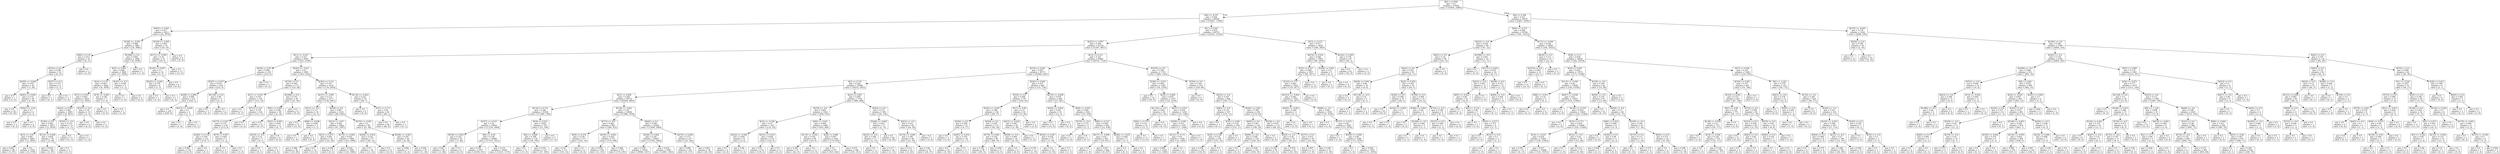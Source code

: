 digraph Tree {
node [shape=box] ;
0 [label="X[6] <= 0.098\ngini = 0.5\nsamples = 67836\nvalue = [33954, 33882]"] ;
1 [label="X[4] <= -0.197\ngini = 0.458\nsamples = 48766\nvalue = [31467, 17299]"] ;
0 -> 1 [labeldistance=2.5, labelangle=45, headlabel="True"] ;
2 [label="X[403] <= 0.001\ngini = 0.017\nsamples = 4013\nvalue = [34, 3979]"] ;
1 -> 2 ;
3 [label="X[348] <= -0.001\ngini = 0.008\nsamples = 3981\nvalue = [16, 3965]"] ;
2 -> 3 ;
4 [label="X[601] <= 0.0\ngini = 0.353\nsamples = 35\nvalue = [8, 27]"] ;
3 -> 4 ;
5 [label="X[743] <= 0.0\ngini = 0.298\nsamples = 33\nvalue = [6, 27]"] ;
4 -> 5 ;
6 [label="X[209] <= -0.048\ngini = 0.185\nsamples = 29\nvalue = [3, 26]"] ;
5 -> 6 ;
7 [label="gini = 0.0\nsamples = 1\nvalue = [1, 0]"] ;
6 -> 7 ;
8 [label="X[443] <= 0.005\ngini = 0.133\nsamples = 28\nvalue = [2, 26]"] ;
6 -> 8 ;
9 [label="gini = 0.0\nsamples = 24\nvalue = [0, 24]"] ;
8 -> 9 ;
10 [label="X[262] <= -0.02\ngini = 0.5\nsamples = 4\nvalue = [2, 2]"] ;
8 -> 10 ;
11 [label="gini = 0.0\nsamples = 2\nvalue = [0, 2]"] ;
10 -> 11 ;
12 [label="gini = 0.0\nsamples = 2\nvalue = [2, 0]"] ;
10 -> 12 ;
13 [label="X[557] <= 0.0\ngini = 0.375\nsamples = 4\nvalue = [3, 1]"] ;
5 -> 13 ;
14 [label="gini = 0.0\nsamples = 1\nvalue = [0, 1]"] ;
13 -> 14 ;
15 [label="gini = 0.0\nsamples = 3\nvalue = [3, 0]"] ;
13 -> 15 ;
16 [label="gini = 0.0\nsamples = 2\nvalue = [2, 0]"] ;
4 -> 16 ;
17 [label="X[1068] <= 0.0\ngini = 0.004\nsamples = 3946\nvalue = [8, 3938]"] ;
3 -> 17 ;
18 [label="X[52] <= 0.693\ngini = 0.004\nsamples = 3945\nvalue = [7, 3938]"] ;
17 -> 18 ;
19 [label="X[14] <= 0.14\ngini = 0.003\nsamples = 3942\nvalue = [6, 3936]"] ;
18 -> 19 ;
20 [label="X[73] <= 0.031\ngini = 0.003\nsamples = 3935\nvalue = [5, 3930]"] ;
19 -> 20 ;
21 [label="X[423] <= 0.001\ngini = 0.002\nsamples = 3925\nvalue = [4, 3921]"] ;
20 -> 21 ;
22 [label="X[190] <= 0.0\ngini = 0.002\nsamples = 3913\nvalue = [3, 3910]"] ;
21 -> 22 ;
23 [label="X[15] <= -0.47\ngini = 0.001\nsamples = 3843\nvalue = [1, 3842]"] ;
22 -> 23 ;
24 [label="gini = 0.041\nsamples = 48\nvalue = [1, 47]"] ;
23 -> 24 ;
25 [label="gini = 0.0\nsamples = 3795\nvalue = [0, 3795]"] ;
23 -> 25 ;
26 [label="X[132] <= 0.008\ngini = 0.056\nsamples = 70\nvalue = [2, 68]"] ;
22 -> 26 ;
27 [label="gini = 0.029\nsamples = 68\nvalue = [1, 67]"] ;
26 -> 27 ;
28 [label="gini = 0.5\nsamples = 2\nvalue = [1, 1]"] ;
26 -> 28 ;
29 [label="X[763] <= -0.0\ngini = 0.153\nsamples = 12\nvalue = [1, 11]"] ;
21 -> 29 ;
30 [label="gini = 0.0\nsamples = 11\nvalue = [0, 11]"] ;
29 -> 30 ;
31 [label="gini = 0.0\nsamples = 1\nvalue = [1, 0]"] ;
29 -> 31 ;
32 [label="X[187] <= 0.0\ngini = 0.18\nsamples = 10\nvalue = [1, 9]"] ;
20 -> 32 ;
33 [label="gini = 0.0\nsamples = 9\nvalue = [0, 9]"] ;
32 -> 33 ;
34 [label="gini = 0.0\nsamples = 1\nvalue = [1, 0]"] ;
32 -> 34 ;
35 [label="X[74] <= -0.005\ngini = 0.245\nsamples = 7\nvalue = [1, 6]"] ;
19 -> 35 ;
36 [label="gini = 0.0\nsamples = 6\nvalue = [0, 6]"] ;
35 -> 36 ;
37 [label="gini = 0.0\nsamples = 1\nvalue = [1, 0]"] ;
35 -> 37 ;
38 [label="X[347] <= -0.0\ngini = 0.444\nsamples = 3\nvalue = [1, 2]"] ;
18 -> 38 ;
39 [label="gini = 0.0\nsamples = 1\nvalue = [1, 0]"] ;
38 -> 39 ;
40 [label="gini = 0.0\nsamples = 2\nvalue = [0, 2]"] ;
38 -> 40 ;
41 [label="gini = 0.0\nsamples = 1\nvalue = [1, 0]"] ;
17 -> 41 ;
42 [label="X[199] <= -0.005\ngini = 0.492\nsamples = 32\nvalue = [18, 14]"] ;
2 -> 42 ;
43 [label="X[273] <= -0.005\ngini = 0.34\nsamples = 23\nvalue = [18, 5]"] ;
42 -> 43 ;
44 [label="X[145] <= 0.001\ngini = 0.5\nsamples = 10\nvalue = [5, 5]"] ;
43 -> 44 ;
45 [label="X[283] <= -0.003\ngini = 0.278\nsamples = 6\nvalue = [1, 5]"] ;
44 -> 45 ;
46 [label="gini = 0.0\nsamples = 1\nvalue = [1, 0]"] ;
45 -> 46 ;
47 [label="gini = 0.0\nsamples = 5\nvalue = [0, 5]"] ;
45 -> 47 ;
48 [label="gini = 0.0\nsamples = 4\nvalue = [4, 0]"] ;
44 -> 48 ;
49 [label="gini = 0.0\nsamples = 13\nvalue = [13, 0]"] ;
43 -> 49 ;
50 [label="gini = 0.0\nsamples = 9\nvalue = [0, 9]"] ;
42 -> 50 ;
51 [label="X[1] <= 0.503\ngini = 0.418\nsamples = 44753\nvalue = [31433, 13320]"] ;
1 -> 51 ;
52 [label="X[243] <= -0.007\ngini = 0.364\nsamples = 41124\nvalue = [31287, 9837]"] ;
51 -> 52 ;
53 [label="X[11] <= -0.027\ngini = 0.323\nsamples = 2643\nvalue = [535, 2108]"] ;
52 -> 53 ;
54 [label="X[238] <= 0.93\ngini = 0.049\nsamples = 238\nvalue = [232, 6]"] ;
53 -> 54 ;
55 [label="X[507] <= 0.027\ngini = 0.033\nsamples = 236\nvalue = [232, 4]"] ;
54 -> 55 ;
56 [label="X[296] <= 0.899\ngini = 0.009\nsamples = 231\nvalue = [230, 1]"] ;
55 -> 56 ;
57 [label="gini = 0.0\nsamples = 229\nvalue = [229, 0]"] ;
56 -> 57 ;
58 [label="X[272] <= -0.004\ngini = 0.5\nsamples = 2\nvalue = [1, 1]"] ;
56 -> 58 ;
59 [label="gini = 0.0\nsamples = 1\nvalue = [1, 0]"] ;
58 -> 59 ;
60 [label="gini = 0.0\nsamples = 1\nvalue = [0, 1]"] ;
58 -> 60 ;
61 [label="X[1109] <= 0.0\ngini = 0.48\nsamples = 5\nvalue = [2, 3]"] ;
55 -> 61 ;
62 [label="gini = 0.0\nsamples = 3\nvalue = [0, 3]"] ;
61 -> 62 ;
63 [label="gini = 0.0\nsamples = 2\nvalue = [2, 0]"] ;
61 -> 63 ;
64 [label="gini = 0.0\nsamples = 2\nvalue = [0, 2]"] ;
54 -> 64 ;
65 [label="X[262] <= -0.012\ngini = 0.22\nsamples = 2405\nvalue = [303, 2102]"] ;
53 -> 65 ;
66 [label="X[734] <= 0.0\ngini = 0.401\nsamples = 173\nvalue = [125, 48]"] ;
65 -> 66 ;
67 [label="X[11] <= -0.019\ngini = 0.193\nsamples = 129\nvalue = [115, 14]"] ;
66 -> 67 ;
68 [label="gini = 0.0\nsamples = 3\nvalue = [0, 3]"] ;
67 -> 68 ;
69 [label="X[715] <= 0.0\ngini = 0.159\nsamples = 126\nvalue = [115, 11]"] ;
67 -> 69 ;
70 [label="X[175] <= 0.027\ngini = 0.135\nsamples = 124\nvalue = [115, 9]"] ;
69 -> 70 ;
71 [label="X[246] <= 0.139\ngini = 0.109\nsamples = 121\nvalue = [114, 7]"] ;
70 -> 71 ;
72 [label="gini = 0.095\nsamples = 120\nvalue = [114, 6]"] ;
71 -> 72 ;
73 [label="gini = 0.0\nsamples = 1\nvalue = [0, 1]"] ;
71 -> 73 ;
74 [label="X[79] <= 0.007\ngini = 0.444\nsamples = 3\nvalue = [1, 2]"] ;
70 -> 74 ;
75 [label="gini = 0.0\nsamples = 2\nvalue = [0, 2]"] ;
74 -> 75 ;
76 [label="gini = 0.0\nsamples = 1\nvalue = [1, 0]"] ;
74 -> 76 ;
77 [label="gini = 0.0\nsamples = 2\nvalue = [0, 2]"] ;
69 -> 77 ;
78 [label="X[1084] <= 0.0\ngini = 0.351\nsamples = 44\nvalue = [10, 34]"] ;
66 -> 78 ;
79 [label="X[91] <= 0.005\ngini = 0.188\nsamples = 38\nvalue = [4, 34]"] ;
78 -> 79 ;
80 [label="gini = 0.0\nsamples = 27\nvalue = [0, 27]"] ;
79 -> 80 ;
81 [label="X[52] <= 0.003\ngini = 0.463\nsamples = 11\nvalue = [4, 7]"] ;
79 -> 81 ;
82 [label="X[525] <= -0.0\ngini = 0.32\nsamples = 5\nvalue = [4, 1]"] ;
81 -> 82 ;
83 [label="gini = 0.0\nsamples = 1\nvalue = [0, 1]"] ;
82 -> 83 ;
84 [label="gini = 0.0\nsamples = 4\nvalue = [4, 0]"] ;
82 -> 84 ;
85 [label="gini = 0.0\nsamples = 6\nvalue = [0, 6]"] ;
81 -> 85 ;
86 [label="gini = 0.0\nsamples = 6\nvalue = [6, 0]"] ;
78 -> 86 ;
87 [label="X[262] <= 0.123\ngini = 0.147\nsamples = 2232\nvalue = [178, 2054]"] ;
65 -> 87 ;
88 [label="X[147] <= -0.087\ngini = 0.112\nsamples = 2177\nvalue = [130, 2047]"] ;
87 -> 88 ;
89 [label="X[311] <= -0.0\ngini = 0.111\nsamples = 34\nvalue = [32, 2]"] ;
88 -> 89 ;
90 [label="gini = 0.0\nsamples = 31\nvalue = [31, 0]"] ;
89 -> 90 ;
91 [label="X[80] <= -0.008\ngini = 0.444\nsamples = 3\nvalue = [1, 2]"] ;
89 -> 91 ;
92 [label="gini = 0.0\nsamples = 1\nvalue = [1, 0]"] ;
91 -> 92 ;
93 [label="gini = 0.0\nsamples = 2\nvalue = [0, 2]"] ;
91 -> 93 ;
94 [label="X[538] <= 0.0\ngini = 0.087\nsamples = 2143\nvalue = [98, 2045]"] ;
88 -> 94 ;
95 [label="X[221] <= -0.07\ngini = 0.045\nsamples = 2044\nvalue = [47, 1997]"] ;
94 -> 95 ;
96 [label="X[23] <= 0.071\ngini = 0.493\nsamples = 50\nvalue = [22, 28]"] ;
95 -> 96 ;
97 [label="gini = 0.388\nsamples = 38\nvalue = [10, 28]"] ;
96 -> 97 ;
98 [label="gini = 0.0\nsamples = 12\nvalue = [12, 0]"] ;
96 -> 98 ;
99 [label="X[179] <= -0.094\ngini = 0.025\nsamples = 1994\nvalue = [25, 1969]"] ;
95 -> 99 ;
100 [label="gini = 0.444\nsamples = 9\nvalue = [6, 3]"] ;
99 -> 100 ;
101 [label="gini = 0.019\nsamples = 1985\nvalue = [19, 1966]"] ;
99 -> 101 ;
102 [label="X[370] <= -0.001\ngini = 0.5\nsamples = 99\nvalue = [51, 48]"] ;
94 -> 102 ;
103 [label="X[208] <= 0.014\ngini = 0.332\nsamples = 57\nvalue = [45, 12]"] ;
102 -> 103 ;
104 [label="gini = 0.5\nsamples = 24\nvalue = [12, 12]"] ;
103 -> 104 ;
105 [label="gini = 0.0\nsamples = 33\nvalue = [33, 0]"] ;
103 -> 105 ;
106 [label="X[308] <= -0.001\ngini = 0.245\nsamples = 42\nvalue = [6, 36]"] ;
102 -> 106 ;
107 [label="gini = 0.408\nsamples = 7\nvalue = [5, 2]"] ;
106 -> 107 ;
108 [label="gini = 0.056\nsamples = 35\nvalue = [1, 34]"] ;
106 -> 108 ;
109 [label="X[118] <= -0.043\ngini = 0.222\nsamples = 55\nvalue = [48, 7]"] ;
87 -> 109 ;
110 [label="gini = 0.0\nsamples = 6\nvalue = [0, 6]"] ;
109 -> 110 ;
111 [label="X[37] <= 0.171\ngini = 0.04\nsamples = 49\nvalue = [48, 1]"] ;
109 -> 111 ;
112 [label="gini = 0.0\nsamples = 48\nvalue = [48, 0]"] ;
111 -> 112 ;
113 [label="gini = 0.0\nsamples = 1\nvalue = [0, 1]"] ;
111 -> 113 ;
114 [label="X[12] <= 0.313\ngini = 0.321\nsamples = 38481\nvalue = [30752, 7729]"] ;
52 -> 114 ;
115 [label="X[274] <= 0.001\ngini = 0.287\nsamples = 36771\nvalue = [30384, 6387]"] ;
114 -> 115 ;
116 [label="X[2] <= 0.719\ngini = 0.265\nsamples = 35906\nvalue = [30253, 5653]"] ;
115 -> 116 ;
117 [label="X[21] <= 0.008\ngini = 0.244\nsamples = 34114\nvalue = [29269, 4845]"] ;
116 -> 117 ;
118 [label="X[118] <= 0.178\ngini = 0.168\nsamples = 19158\nvalue = [17389, 1769]"] ;
117 -> 118 ;
119 [label="X[197] <= -0.033\ngini = 0.16\nsamples = 19003\nvalue = [17334, 1669]"] ;
118 -> 119 ;
120 [label="X[556] <= 0.003\ngini = 0.222\nsamples = 55\nvalue = [7, 48]"] ;
119 -> 120 ;
121 [label="gini = 0.04\nsamples = 49\nvalue = [1, 48]"] ;
120 -> 121 ;
122 [label="gini = 0.0\nsamples = 6\nvalue = [6, 0]"] ;
120 -> 122 ;
123 [label="X[9] <= -0.29\ngini = 0.156\nsamples = 18948\nvalue = [17327, 1621]"] ;
119 -> 123 ;
124 [label="gini = 0.291\nsamples = 2557\nvalue = [2106, 451]"] ;
123 -> 124 ;
125 [label="gini = 0.133\nsamples = 16391\nvalue = [15221, 1170]"] ;
123 -> 125 ;
126 [label="X[18] <= 0.033\ngini = 0.458\nsamples = 155\nvalue = [55, 100]"] ;
118 -> 126 ;
127 [label="X[0] <= -0.906\ngini = 0.399\nsamples = 138\nvalue = [38, 100]"] ;
126 -> 127 ;
128 [label="gini = 0.0\nsamples = 11\nvalue = [11, 0]"] ;
127 -> 128 ;
129 [label="gini = 0.335\nsamples = 127\nvalue = [27, 100]"] ;
127 -> 129 ;
130 [label="gini = 0.0\nsamples = 17\nvalue = [17, 0]"] ;
126 -> 130 ;
131 [label="X[158] <= -0.051\ngini = 0.327\nsamples = 14956\nvalue = [11880, 3076]"] ;
117 -> 131 ;
132 [label="X[773] <= -0.0\ngini = 0.482\nsamples = 692\nvalue = [280, 412]"] ;
131 -> 132 ;
133 [label="X[56] <= 0.576\ngini = 0.236\nsamples = 117\nvalue = [101, 16]"] ;
132 -> 133 ;
134 [label="gini = 0.19\nsamples = 113\nvalue = [101, 12]"] ;
133 -> 134 ;
135 [label="gini = 0.0\nsamples = 4\nvalue = [0, 4]"] ;
133 -> 135 ;
136 [label="X[259] <= -0.003\ngini = 0.429\nsamples = 575\nvalue = [179, 396]"] ;
132 -> 136 ;
137 [label="gini = 0.056\nsamples = 104\nvalue = [3, 101]"] ;
136 -> 137 ;
138 [label="gini = 0.468\nsamples = 471\nvalue = [176, 295]"] ;
136 -> 138 ;
139 [label="X[445] <= 0.0\ngini = 0.304\nsamples = 14264\nvalue = [11600, 2664]"] ;
131 -> 139 ;
140 [label="X[208] <= 0.004\ngini = 0.291\nsamples = 14047\nvalue = [11565, 2482]"] ;
139 -> 140 ;
141 [label="gini = 0.238\nsamples = 10541\nvalue = [9084, 1457]"] ;
140 -> 141 ;
142 [label="gini = 0.414\nsamples = 3506\nvalue = [2481, 1025]"] ;
140 -> 142 ;
143 [label="X[474] <= 0.006\ngini = 0.271\nsamples = 217\nvalue = [35, 182]"] ;
139 -> 143 ;
144 [label="gini = 0.095\nsamples = 181\nvalue = [9, 172]"] ;
143 -> 144 ;
145 [label="gini = 0.401\nsamples = 36\nvalue = [26, 10]"] ;
143 -> 145 ;
146 [label="X[23] <= 0.007\ngini = 0.495\nsamples = 1792\nvalue = [984, 808]"] ;
116 -> 146 ;
147 [label="X[279] <= -0.0\ngini = 0.485\nsamples = 1632\nvalue = [958, 674]"] ;
146 -> 147 ;
148 [label="X[32] <= -0.249\ngini = 0.13\nsamples = 143\nvalue = [133, 10]"] ;
147 -> 148 ;
149 [label="X[224] <= -0.004\ngini = 0.444\nsamples = 9\nvalue = [3, 6]"] ;
148 -> 149 ;
150 [label="gini = 0.0\nsamples = 4\nvalue = [0, 4]"] ;
149 -> 150 ;
151 [label="gini = 0.48\nsamples = 5\nvalue = [3, 2]"] ;
149 -> 151 ;
152 [label="X[235] <= 0.031\ngini = 0.058\nsamples = 134\nvalue = [130, 4]"] ;
148 -> 152 ;
153 [label="gini = 0.03\nsamples = 132\nvalue = [130, 2]"] ;
152 -> 153 ;
154 [label="gini = 0.0\nsamples = 2\nvalue = [0, 2]"] ;
152 -> 154 ;
155 [label="X[40] <= -0.021\ngini = 0.494\nsamples = 1489\nvalue = [825, 664]"] ;
147 -> 155 ;
156 [label="X[119] <= -0.022\ngini = 0.242\nsamples = 64\nvalue = [55, 9]"] ;
155 -> 156 ;
157 [label="gini = 0.291\nsamples = 51\nvalue = [42, 9]"] ;
156 -> 157 ;
158 [label="gini = 0.0\nsamples = 13\nvalue = [13, 0]"] ;
156 -> 158 ;
159 [label="X[26] <= 0.006\ngini = 0.497\nsamples = 1425\nvalue = [770, 655]"] ;
155 -> 159 ;
160 [label="gini = 0.5\nsamples = 877\nvalue = [435, 442]"] ;
159 -> 160 ;
161 [label="gini = 0.475\nsamples = 548\nvalue = [335, 213]"] ;
159 -> 161 ;
162 [label="X[363] <= 0.0\ngini = 0.272\nsamples = 160\nvalue = [26, 134]"] ;
146 -> 162 ;
163 [label="X[248] <= -0.002\ngini = 0.051\nsamples = 77\nvalue = [2, 75]"] ;
162 -> 163 ;
164 [label="X[435] <= -0.0\ngini = 0.208\nsamples = 17\nvalue = [2, 15]"] ;
163 -> 164 ;
165 [label="gini = 0.0\nsamples = 1\nvalue = [1, 0]"] ;
164 -> 165 ;
166 [label="gini = 0.117\nsamples = 16\nvalue = [1, 15]"] ;
164 -> 166 ;
167 [label="gini = 0.0\nsamples = 60\nvalue = [0, 60]"] ;
163 -> 167 ;
168 [label="X[453] <= -0.0\ngini = 0.411\nsamples = 83\nvalue = [24, 59]"] ;
162 -> 168 ;
169 [label="X[134] <= -0.001\ngini = 0.387\nsamples = 80\nvalue = [21, 59]"] ;
168 -> 169 ;
170 [label="gini = 0.211\nsamples = 25\nvalue = [3, 22]"] ;
169 -> 170 ;
171 [label="gini = 0.44\nsamples = 55\nvalue = [18, 37]"] ;
169 -> 171 ;
172 [label="gini = 0.0\nsamples = 3\nvalue = [3, 0]"] ;
168 -> 172 ;
173 [label="X[242] <= 0.002\ngini = 0.257\nsamples = 865\nvalue = [131, 734]"] ;
115 -> 173 ;
174 [label="X[355] <= 0.0\ngini = 0.498\nsamples = 197\nvalue = [104, 93]"] ;
173 -> 174 ;
175 [label="X[343] <= -0.007\ngini = 0.396\nsamples = 136\nvalue = [99, 37]"] ;
174 -> 175 ;
176 [label="X[285] <= 0.0\ngini = 0.308\nsamples = 21\nvalue = [4, 17]"] ;
175 -> 176 ;
177 [label="gini = 0.0\nsamples = 3\nvalue = [3, 0]"] ;
176 -> 177 ;
178 [label="X[265] <= 0.032\ngini = 0.105\nsamples = 18\nvalue = [1, 17]"] ;
176 -> 178 ;
179 [label="gini = 0.0\nsamples = 16\nvalue = [0, 16]"] ;
178 -> 179 ;
180 [label="gini = 0.5\nsamples = 2\nvalue = [1, 1]"] ;
178 -> 180 ;
181 [label="X[540] <= 0.0\ngini = 0.287\nsamples = 115\nvalue = [95, 20]"] ;
175 -> 181 ;
182 [label="X[776] <= 0.001\ngini = 0.182\nsamples = 99\nvalue = [89, 10]"] ;
181 -> 182 ;
183 [label="gini = 0.105\nsamples = 90\nvalue = [85, 5]"] ;
182 -> 183 ;
184 [label="gini = 0.494\nsamples = 9\nvalue = [4, 5]"] ;
182 -> 184 ;
185 [label="X[599] <= -0.0\ngini = 0.469\nsamples = 16\nvalue = [6, 10]"] ;
181 -> 185 ;
186 [label="gini = 0.0\nsamples = 4\nvalue = [4, 0]"] ;
185 -> 186 ;
187 [label="gini = 0.278\nsamples = 12\nvalue = [2, 10]"] ;
185 -> 187 ;
188 [label="X[17] <= 0.08\ngini = 0.15\nsamples = 61\nvalue = [5, 56]"] ;
174 -> 188 ;
189 [label="X[433] <= -0.016\ngini = 0.067\nsamples = 58\nvalue = [2, 56]"] ;
188 -> 189 ;
190 [label="gini = 0.0\nsamples = 1\nvalue = [1, 0]"] ;
189 -> 190 ;
191 [label="X[502] <= 0.047\ngini = 0.034\nsamples = 57\nvalue = [1, 56]"] ;
189 -> 191 ;
192 [label="gini = 0.0\nsamples = 55\nvalue = [0, 55]"] ;
191 -> 192 ;
193 [label="gini = 0.5\nsamples = 2\nvalue = [1, 1]"] ;
191 -> 193 ;
194 [label="gini = 0.0\nsamples = 3\nvalue = [3, 0]"] ;
188 -> 194 ;
195 [label="X[270] <= -0.069\ngini = 0.078\nsamples = 668\nvalue = [27, 641]"] ;
173 -> 195 ;
196 [label="X[302] <= 0.002\ngini = 0.245\nsamples = 14\nvalue = [12, 2]"] ;
195 -> 196 ;
197 [label="gini = 0.0\nsamples = 12\nvalue = [12, 0]"] ;
196 -> 197 ;
198 [label="gini = 0.0\nsamples = 2\nvalue = [0, 2]"] ;
196 -> 198 ;
199 [label="X[49] <= -0.053\ngini = 0.045\nsamples = 654\nvalue = [15, 639]"] ;
195 -> 199 ;
200 [label="X[735] <= -0.0\ngini = 0.375\nsamples = 4\nvalue = [3, 1]"] ;
199 -> 200 ;
201 [label="gini = 0.0\nsamples = 3\nvalue = [3, 0]"] ;
200 -> 201 ;
202 [label="gini = 0.0\nsamples = 1\nvalue = [0, 1]"] ;
200 -> 202 ;
203 [label="X[80] <= 0.123\ngini = 0.036\nsamples = 650\nvalue = [12, 638]"] ;
199 -> 203 ;
204 [label="X[471] <= -0.006\ngini = 0.03\nsamples = 647\nvalue = [10, 637]"] ;
203 -> 204 ;
205 [label="gini = 0.0\nsamples = 1\nvalue = [1, 0]"] ;
204 -> 205 ;
206 [label="gini = 0.027\nsamples = 646\nvalue = [9, 637]"] ;
204 -> 206 ;
207 [label="X[286] <= -0.025\ngini = 0.444\nsamples = 3\nvalue = [2, 1]"] ;
203 -> 207 ;
208 [label="gini = 0.0\nsamples = 1\nvalue = [0, 1]"] ;
207 -> 208 ;
209 [label="gini = 0.0\nsamples = 2\nvalue = [2, 0]"] ;
207 -> 209 ;
210 [label="X[1074] <= 0.0\ngini = 0.338\nsamples = 1710\nvalue = [368, 1342]"] ;
114 -> 210 ;
211 [label="X[296] <= -0.031\ngini = 0.058\nsamples = 1295\nvalue = [39, 1256]"] ;
210 -> 211 ;
212 [label="gini = 0.0\nsamples = 16\nvalue = [16, 0]"] ;
211 -> 212 ;
213 [label="X[29] <= -0.065\ngini = 0.035\nsamples = 1279\nvalue = [23, 1256]"] ;
211 -> 213 ;
214 [label="X[1119] <= -0.0\ngini = 0.495\nsamples = 29\nvalue = [13, 16]"] ;
213 -> 214 ;
215 [label="X[44] <= 0.723\ngini = 0.133\nsamples = 14\nvalue = [13, 1]"] ;
214 -> 215 ;
216 [label="gini = 0.0\nsamples = 13\nvalue = [13, 0]"] ;
215 -> 216 ;
217 [label="gini = 0.0\nsamples = 1\nvalue = [0, 1]"] ;
215 -> 217 ;
218 [label="gini = 0.0\nsamples = 15\nvalue = [0, 15]"] ;
214 -> 218 ;
219 [label="X[437] <= 0.051\ngini = 0.016\nsamples = 1250\nvalue = [10, 1240]"] ;
213 -> 219 ;
220 [label="X[599] <= 0.001\ngini = 0.011\nsamples = 1247\nvalue = [7, 1240]"] ;
219 -> 220 ;
221 [label="X[125] <= 0.111\ngini = 0.01\nsamples = 1246\nvalue = [6, 1240]"] ;
220 -> 221 ;
222 [label="gini = 0.008\nsamples = 1245\nvalue = [5, 1240]"] ;
221 -> 222 ;
223 [label="gini = 0.0\nsamples = 1\nvalue = [1, 0]"] ;
221 -> 223 ;
224 [label="gini = 0.0\nsamples = 1\nvalue = [1, 0]"] ;
220 -> 224 ;
225 [label="gini = 0.0\nsamples = 3\nvalue = [3, 0]"] ;
219 -> 225 ;
226 [label="X[760] <= 0.0\ngini = 0.329\nsamples = 415\nvalue = [329, 86]"] ;
210 -> 226 ;
227 [label="gini = 0.0\nsamples = 9\nvalue = [0, 9]"] ;
226 -> 227 ;
228 [label="X[622] <= -0.0\ngini = 0.307\nsamples = 406\nvalue = [329, 77]"] ;
226 -> 228 ;
229 [label="X[461] <= -0.0\ngini = 0.133\nsamples = 167\nvalue = [155, 12]"] ;
228 -> 229 ;
230 [label="gini = 0.0\nsamples = 1\nvalue = [0, 1]"] ;
229 -> 230 ;
231 [label="X[76] <= 0.091\ngini = 0.124\nsamples = 166\nvalue = [155, 11]"] ;
229 -> 231 ;
232 [label="X[29] <= 0.148\ngini = 0.114\nsamples = 165\nvalue = [155, 10]"] ;
231 -> 232 ;
233 [label="gini = 0.104\nsamples = 163\nvalue = [154, 9]"] ;
232 -> 233 ;
234 [label="gini = 0.5\nsamples = 2\nvalue = [1, 1]"] ;
232 -> 234 ;
235 [label="gini = 0.0\nsamples = 1\nvalue = [0, 1]"] ;
231 -> 235 ;
236 [label="X[202] <= 0.001\ngini = 0.396\nsamples = 239\nvalue = [174, 65]"] ;
228 -> 236 ;
237 [label="X[605] <= 0.0\ngini = 0.267\nsamples = 126\nvalue = [106, 20]"] ;
236 -> 237 ;
238 [label="X[499] <= -0.0\ngini = 0.248\nsamples = 124\nvalue = [106, 18]"] ;
237 -> 238 ;
239 [label="gini = 0.0\nsamples = 2\nvalue = [0, 2]"] ;
238 -> 239 ;
240 [label="gini = 0.228\nsamples = 122\nvalue = [106, 16]"] ;
238 -> 240 ;
241 [label="gini = 0.0\nsamples = 2\nvalue = [0, 2]"] ;
237 -> 241 ;
242 [label="X[228] <= -0.0\ngini = 0.479\nsamples = 113\nvalue = [68, 45]"] ;
236 -> 242 ;
243 [label="X[422] <= -0.0\ngini = 0.39\nsamples = 79\nvalue = [58, 21]"] ;
242 -> 243 ;
244 [label="gini = 0.229\nsamples = 38\nvalue = [33, 5]"] ;
243 -> 244 ;
245 [label="gini = 0.476\nsamples = 41\nvalue = [25, 16]"] ;
243 -> 245 ;
246 [label="X[375] <= 0.0\ngini = 0.415\nsamples = 34\nvalue = [10, 24]"] ;
242 -> 246 ;
247 [label="gini = 0.497\nsamples = 13\nvalue = [7, 6]"] ;
246 -> 247 ;
248 [label="gini = 0.245\nsamples = 21\nvalue = [3, 18]"] ;
246 -> 248 ;
249 [label="X[15] <= 0.172\ngini = 0.077\nsamples = 3629\nvalue = [146, 3483]"] ;
51 -> 249 ;
250 [label="X[476] <= 0.018\ngini = 0.046\nsamples = 3562\nvalue = [84, 3478]"] ;
249 -> 250 ;
251 [label="X[18] <= 0.227\ngini = 0.044\nsamples = 3557\nvalue = [80, 3477]"] ;
250 -> 251 ;
252 [label="X[143] <= 0.37\ngini = 0.043\nsamples = 3555\nvalue = [78, 3477]"] ;
251 -> 252 ;
253 [label="X[1012] <= -0.062\ngini = 0.042\nsamples = 3553\nvalue = [76, 3477]"] ;
252 -> 253 ;
254 [label="X[265] <= -0.002\ngini = 0.444\nsamples = 3\nvalue = [2, 1]"] ;
253 -> 254 ;
255 [label="gini = 0.0\nsamples = 2\nvalue = [2, 0]"] ;
254 -> 255 ;
256 [label="gini = 0.0\nsamples = 1\nvalue = [0, 1]"] ;
254 -> 256 ;
257 [label="X[680] <= -0.2\ngini = 0.041\nsamples = 3550\nvalue = [74, 3476]"] ;
253 -> 257 ;
258 [label="gini = 0.0\nsamples = 1\nvalue = [1, 0]"] ;
257 -> 258 ;
259 [label="X[157] <= -0.535\ngini = 0.04\nsamples = 3549\nvalue = [73, 3476]"] ;
257 -> 259 ;
260 [label="gini = 0.0\nsamples = 1\nvalue = [1, 0]"] ;
259 -> 260 ;
261 [label="X[509] <= -0.089\ngini = 0.04\nsamples = 3548\nvalue = [72, 3476]"] ;
259 -> 261 ;
262 [label="gini = 0.0\nsamples = 1\nvalue = [1, 0]"] ;
261 -> 262 ;
263 [label="gini = 0.039\nsamples = 3547\nvalue = [71, 3476]"] ;
261 -> 263 ;
264 [label="gini = 0.0\nsamples = 2\nvalue = [2, 0]"] ;
252 -> 264 ;
265 [label="gini = 0.0\nsamples = 2\nvalue = [2, 0]"] ;
251 -> 265 ;
266 [label="X[296] <= 0.001\ngini = 0.32\nsamples = 5\nvalue = [4, 1]"] ;
250 -> 266 ;
267 [label="gini = 0.0\nsamples = 1\nvalue = [0, 1]"] ;
266 -> 267 ;
268 [label="gini = 0.0\nsamples = 4\nvalue = [4, 0]"] ;
266 -> 268 ;
269 [label="X[234] <= 0.005\ngini = 0.138\nsamples = 67\nvalue = [62, 5]"] ;
249 -> 269 ;
270 [label="gini = 0.0\nsamples = 62\nvalue = [62, 0]"] ;
269 -> 270 ;
271 [label="gini = 0.0\nsamples = 5\nvalue = [0, 5]"] ;
269 -> 271 ;
272 [label="X[4] <= 0.304\ngini = 0.227\nsamples = 19070\nvalue = [2487, 16583]"] ;
0 -> 272 [labeldistance=2.5, labelangle=-45, headlabel="False"] ;
273 [label="X[64] <= -0.375\ngini = 0.046\nsamples = 16744\nvalue = [391, 16353]"] ;
272 -> 273 ;
274 [label="X[416] <= -0.0\ngini = 0.438\nsamples = 99\nvalue = [67, 32]"] ;
273 -> 274 ;
275 [label="X[621] <= 0.0\ngini = 0.34\nsamples = 69\nvalue = [54, 15]"] ;
274 -> 275 ;
276 [label="X[423] <= 0.0\ngini = 0.281\nsamples = 65\nvalue = [54, 11]"] ;
275 -> 276 ;
277 [label="X[428] <= 0.001\ngini = 0.48\nsamples = 10\nvalue = [4, 6]"] ;
276 -> 277 ;
278 [label="gini = 0.0\nsamples = 5\nvalue = [0, 5]"] ;
277 -> 278 ;
279 [label="X[1128] <= -0.0\ngini = 0.32\nsamples = 5\nvalue = [4, 1]"] ;
277 -> 279 ;
280 [label="gini = 0.5\nsamples = 2\nvalue = [1, 1]"] ;
279 -> 280 ;
281 [label="gini = 0.0\nsamples = 3\nvalue = [3, 0]"] ;
279 -> 281 ;
282 [label="X[20] <= 0.059\ngini = 0.165\nsamples = 55\nvalue = [50, 5]"] ;
276 -> 282 ;
283 [label="X[382] <= 0.0\ngini = 0.048\nsamples = 41\nvalue = [40, 1]"] ;
282 -> 283 ;
284 [label="gini = 0.0\nsamples = 39\nvalue = [39, 0]"] ;
283 -> 284 ;
285 [label="X[224] <= -0.002\ngini = 0.5\nsamples = 2\nvalue = [1, 1]"] ;
283 -> 285 ;
286 [label="gini = 0.0\nsamples = 1\nvalue = [0, 1]"] ;
285 -> 286 ;
287 [label="gini = 0.0\nsamples = 1\nvalue = [1, 0]"] ;
285 -> 287 ;
288 [label="X[768] <= 0.0\ngini = 0.408\nsamples = 14\nvalue = [10, 4]"] ;
282 -> 288 ;
289 [label="X[366] <= 0.002\ngini = 0.48\nsamples = 5\nvalue = [2, 3]"] ;
288 -> 289 ;
290 [label="gini = 0.0\nsamples = 2\nvalue = [0, 2]"] ;
289 -> 290 ;
291 [label="X[1068] <= -0.0\ngini = 0.444\nsamples = 3\nvalue = [2, 1]"] ;
289 -> 291 ;
292 [label="gini = 0.5\nsamples = 2\nvalue = [1, 1]"] ;
291 -> 292 ;
293 [label="gini = 0.0\nsamples = 1\nvalue = [1, 0]"] ;
291 -> 293 ;
294 [label="X[716] <= -0.0\ngini = 0.198\nsamples = 9\nvalue = [8, 1]"] ;
288 -> 294 ;
295 [label="X[333] <= 0.0\ngini = 0.444\nsamples = 3\nvalue = [2, 1]"] ;
294 -> 295 ;
296 [label="gini = 0.0\nsamples = 1\nvalue = [1, 0]"] ;
295 -> 296 ;
297 [label="gini = 0.5\nsamples = 2\nvalue = [1, 1]"] ;
295 -> 297 ;
298 [label="gini = 0.0\nsamples = 6\nvalue = [6, 0]"] ;
294 -> 298 ;
299 [label="gini = 0.0\nsamples = 4\nvalue = [0, 4]"] ;
275 -> 299 ;
300 [label="X[1096] <= -0.0\ngini = 0.491\nsamples = 30\nvalue = [13, 17]"] ;
274 -> 300 ;
301 [label="gini = 0.0\nsamples = 5\nvalue = [5, 0]"] ;
300 -> 301 ;
302 [label="X[377] <= 0.002\ngini = 0.435\nsamples = 25\nvalue = [8, 17]"] ;
300 -> 302 ;
303 [label="X[423] <= 0.0\ngini = 0.497\nsamples = 13\nvalue = [7, 6]"] ;
302 -> 303 ;
304 [label="X[93] <= -0.022\ngini = 0.48\nsamples = 10\nvalue = [4, 6]"] ;
303 -> 304 ;
305 [label="gini = 0.0\nsamples = 3\nvalue = [0, 3]"] ;
304 -> 305 ;
306 [label="X[0] <= -0.122\ngini = 0.49\nsamples = 7\nvalue = [4, 3]"] ;
304 -> 306 ;
307 [label="gini = 0.0\nsamples = 3\nvalue = [3, 0]"] ;
306 -> 307 ;
308 [label="X[19] <= -0.573\ngini = 0.375\nsamples = 4\nvalue = [1, 3]"] ;
306 -> 308 ;
309 [label="gini = 0.0\nsamples = 2\nvalue = [0, 2]"] ;
308 -> 309 ;
310 [label="X[331] <= 0.0\ngini = 0.5\nsamples = 2\nvalue = [1, 1]"] ;
308 -> 310 ;
311 [label="gini = 0.0\nsamples = 1\nvalue = [1, 0]"] ;
310 -> 311 ;
312 [label="gini = 0.0\nsamples = 1\nvalue = [0, 1]"] ;
310 -> 312 ;
313 [label="gini = 0.0\nsamples = 3\nvalue = [3, 0]"] ;
303 -> 313 ;
314 [label="X[439] <= 0.0\ngini = 0.153\nsamples = 12\nvalue = [1, 11]"] ;
302 -> 314 ;
315 [label="X[400] <= -0.0\ngini = 0.444\nsamples = 3\nvalue = [1, 2]"] ;
314 -> 315 ;
316 [label="gini = 0.0\nsamples = 1\nvalue = [0, 1]"] ;
315 -> 316 ;
317 [label="gini = 0.5\nsamples = 2\nvalue = [1, 1]"] ;
315 -> 317 ;
318 [label="gini = 0.0\nsamples = 9\nvalue = [0, 9]"] ;
314 -> 318 ;
319 [label="X[172] <= -0.049\ngini = 0.038\nsamples = 16645\nvalue = [324, 16321]"] ;
273 -> 319 ;
320 [label="X[630] <= 0.0\ngini = 0.211\nsamples = 25\nvalue = [22, 3]"] ;
319 -> 320 ;
321 [label="X[1070] <= 0.0\ngini = 0.083\nsamples = 23\nvalue = [22, 1]"] ;
320 -> 321 ;
322 [label="gini = 0.0\nsamples = 22\nvalue = [22, 0]"] ;
321 -> 322 ;
323 [label="gini = 0.0\nsamples = 1\nvalue = [0, 1]"] ;
321 -> 323 ;
324 [label="gini = 0.0\nsamples = 2\nvalue = [0, 2]"] ;
320 -> 324 ;
325 [label="X[58] <= 0.13\ngini = 0.036\nsamples = 16620\nvalue = [302, 16318]"] ;
319 -> 325 ;
326 [label="X[10] <= 0.095\ngini = 0.022\nsamples = 15572\nvalue = [173, 15399]"] ;
325 -> 326 ;
327 [label="X[114] <= -0.258\ngini = 0.02\nsamples = 15508\nvalue = [158, 15350]"] ;
326 -> 327 ;
328 [label="X[80] <= -0.011\ngini = 0.32\nsamples = 5\nvalue = [4, 1]"] ;
327 -> 328 ;
329 [label="gini = 0.0\nsamples = 1\nvalue = [0, 1]"] ;
328 -> 329 ;
330 [label="gini = 0.0\nsamples = 4\nvalue = [4, 0]"] ;
328 -> 330 ;
331 [label="X[447] <= -0.038\ngini = 0.02\nsamples = 15503\nvalue = [154, 15349]"] ;
327 -> 331 ;
332 [label="gini = 0.0\nsamples = 2\nvalue = [2, 0]"] ;
331 -> 332 ;
333 [label="X[128] <= -0.319\ngini = 0.019\nsamples = 15501\nvalue = [152, 15349]"] ;
331 -> 333 ;
334 [label="gini = 0.0\nsamples = 2\nvalue = [2, 0]"] ;
333 -> 334 ;
335 [label="X[19] <= 0.713\ngini = 0.019\nsamples = 15499\nvalue = [150, 15349]"] ;
333 -> 335 ;
336 [label="X[14] <= -0.253\ngini = 0.018\nsamples = 15421\nvalue = [138, 15283]"] ;
335 -> 336 ;
337 [label="gini = 0.391\nsamples = 15\nvalue = [4, 11]"] ;
336 -> 337 ;
338 [label="gini = 0.017\nsamples = 15406\nvalue = [134, 15272]"] ;
336 -> 338 ;
339 [label="X[532] <= -0.0\ngini = 0.26\nsamples = 78\nvalue = [12, 66]"] ;
335 -> 339 ;
340 [label="gini = 0.0\nsamples = 3\nvalue = [3, 0]"] ;
339 -> 340 ;
341 [label="gini = 0.211\nsamples = 75\nvalue = [9, 66]"] ;
339 -> 341 ;
342 [label="X[378] <= -0.0\ngini = 0.359\nsamples = 64\nvalue = [15, 49]"] ;
326 -> 342 ;
343 [label="X[456] <= -0.0\ngini = 0.316\nsamples = 61\nvalue = [12, 49]"] ;
342 -> 343 ;
344 [label="gini = 0.0\nsamples = 12\nvalue = [0, 12]"] ;
343 -> 344 ;
345 [label="X[456] <= -0.0\ngini = 0.37\nsamples = 49\nvalue = [12, 37]"] ;
343 -> 345 ;
346 [label="X[90] <= 0.016\ngini = 0.469\nsamples = 8\nvalue = [5, 3]"] ;
345 -> 346 ;
347 [label="gini = 0.0\nsamples = 3\nvalue = [3, 0]"] ;
346 -> 347 ;
348 [label="X[369] <= 0.0\ngini = 0.48\nsamples = 5\nvalue = [2, 3]"] ;
346 -> 348 ;
349 [label="gini = 0.444\nsamples = 3\nvalue = [2, 1]"] ;
348 -> 349 ;
350 [label="gini = 0.0\nsamples = 2\nvalue = [0, 2]"] ;
348 -> 350 ;
351 [label="X[339] <= -0.0\ngini = 0.283\nsamples = 41\nvalue = [7, 34]"] ;
345 -> 351 ;
352 [label="X[379] <= 0.0\ngini = 0.111\nsamples = 17\nvalue = [1, 16]"] ;
351 -> 352 ;
353 [label="gini = 0.0\nsamples = 13\nvalue = [0, 13]"] ;
352 -> 353 ;
354 [label="gini = 0.375\nsamples = 4\nvalue = [1, 3]"] ;
352 -> 354 ;
355 [label="X[463] <= 0.0\ngini = 0.375\nsamples = 24\nvalue = [6, 18]"] ;
351 -> 355 ;
356 [label="gini = 0.0\nsamples = 2\nvalue = [2, 0]"] ;
355 -> 356 ;
357 [label="gini = 0.298\nsamples = 22\nvalue = [4, 18]"] ;
355 -> 357 ;
358 [label="gini = 0.0\nsamples = 3\nvalue = [3, 0]"] ;
342 -> 358 ;
359 [label="X[51] <= 0.026\ngini = 0.216\nsamples = 1048\nvalue = [129, 919]"] ;
325 -> 359 ;
360 [label="X[354] <= 0.001\ngini = 0.157\nsamples = 816\nvalue = [70, 746]"] ;
359 -> 360 ;
361 [label="X[163] <= 0.001\ngini = 0.151\nsamples = 813\nvalue = [67, 746]"] ;
360 -> 361 ;
362 [label="X[67] <= 0.08\ngini = 0.134\nsamples = 773\nvalue = [56, 717]"] ;
361 -> 362 ;
363 [label="X[148] <= -0.034\ngini = 0.13\nsamples = 771\nvalue = [54, 717]"] ;
362 -> 363 ;
364 [label="gini = 0.0\nsamples = 1\nvalue = [1, 0]"] ;
363 -> 364 ;
365 [label="X[18] <= -0.564\ngini = 0.128\nsamples = 770\nvalue = [53, 717]"] ;
363 -> 365 ;
366 [label="gini = 0.0\nsamples = 1\nvalue = [1, 0]"] ;
365 -> 366 ;
367 [label="gini = 0.126\nsamples = 769\nvalue = [52, 717]"] ;
365 -> 367 ;
368 [label="gini = 0.0\nsamples = 2\nvalue = [2, 0]"] ;
362 -> 368 ;
369 [label="X[743] <= 0.0\ngini = 0.399\nsamples = 40\nvalue = [11, 29]"] ;
361 -> 369 ;
370 [label="X[223] <= 0.0\ngini = 0.204\nsamples = 26\nvalue = [3, 23]"] ;
369 -> 370 ;
371 [label="gini = 0.0\nsamples = 21\nvalue = [0, 21]"] ;
370 -> 371 ;
372 [label="X[465] <= 0.0\ngini = 0.48\nsamples = 5\nvalue = [3, 2]"] ;
370 -> 372 ;
373 [label="gini = 0.0\nsamples = 2\nvalue = [0, 2]"] ;
372 -> 373 ;
374 [label="gini = 0.0\nsamples = 3\nvalue = [3, 0]"] ;
372 -> 374 ;
375 [label="X[470] <= 0.0\ngini = 0.49\nsamples = 14\nvalue = [8, 6]"] ;
369 -> 375 ;
376 [label="X[482] <= 0.0\ngini = 0.245\nsamples = 7\nvalue = [1, 6]"] ;
375 -> 376 ;
377 [label="gini = 0.0\nsamples = 1\nvalue = [1, 0]"] ;
376 -> 377 ;
378 [label="gini = 0.0\nsamples = 6\nvalue = [0, 6]"] ;
376 -> 378 ;
379 [label="gini = 0.0\nsamples = 7\nvalue = [7, 0]"] ;
375 -> 379 ;
380 [label="gini = 0.0\nsamples = 3\nvalue = [3, 0]"] ;
360 -> 380 ;
381 [label="X[0] <= -1.243\ngini = 0.379\nsamples = 232\nvalue = [59, 173]"] ;
359 -> 381 ;
382 [label="X[621] <= -0.0\ngini = 0.278\nsamples = 12\nvalue = [10, 2]"] ;
381 -> 382 ;
383 [label="gini = 0.0\nsamples = 9\nvalue = [9, 0]"] ;
382 -> 383 ;
384 [label="X[381] <= 0.0\ngini = 0.444\nsamples = 3\nvalue = [1, 2]"] ;
382 -> 384 ;
385 [label="gini = 0.0\nsamples = 1\nvalue = [1, 0]"] ;
384 -> 385 ;
386 [label="gini = 0.0\nsamples = 2\nvalue = [0, 2]"] ;
384 -> 386 ;
387 [label="X[722] <= -0.0\ngini = 0.346\nsamples = 220\nvalue = [49, 171]"] ;
381 -> 387 ;
388 [label="gini = 0.0\nsamples = 6\nvalue = [6, 0]"] ;
387 -> 388 ;
389 [label="X[383] <= -0.0\ngini = 0.321\nsamples = 214\nvalue = [43, 171]"] ;
387 -> 389 ;
390 [label="X[103] <= -0.023\ngini = 0.294\nsamples = 207\nvalue = [37, 170]"] ;
389 -> 390 ;
391 [label="X[604] <= 0.0\ngini = 0.469\nsamples = 8\nvalue = [5, 3]"] ;
390 -> 391 ;
392 [label="gini = 0.0\nsamples = 4\nvalue = [4, 0]"] ;
391 -> 392 ;
393 [label="gini = 0.375\nsamples = 4\nvalue = [1, 3]"] ;
391 -> 393 ;
394 [label="X[321] <= -0.0\ngini = 0.27\nsamples = 199\nvalue = [32, 167]"] ;
390 -> 394 ;
395 [label="gini = 0.248\nsamples = 193\nvalue = [28, 165]"] ;
394 -> 395 ;
396 [label="gini = 0.444\nsamples = 6\nvalue = [4, 2]"] ;
394 -> 396 ;
397 [label="X[345] <= 0.0\ngini = 0.245\nsamples = 7\nvalue = [6, 1]"] ;
389 -> 397 ;
398 [label="gini = 0.0\nsamples = 5\nvalue = [5, 0]"] ;
397 -> 398 ;
399 [label="X[391] <= -0.0\ngini = 0.5\nsamples = 2\nvalue = [1, 1]"] ;
397 -> 399 ;
400 [label="gini = 0.0\nsamples = 1\nvalue = [0, 1]"] ;
399 -> 400 ;
401 [label="gini = 0.0\nsamples = 1\nvalue = [1, 0]"] ;
399 -> 401 ;
402 [label="X[270] <= -0.005\ngini = 0.178\nsamples = 2326\nvalue = [2096, 230]"] ;
272 -> 402 ;
403 [label="X[528] <= 0.0\ngini = 0.198\nsamples = 18\nvalue = [2, 16]"] ;
402 -> 403 ;
404 [label="gini = 0.0\nsamples = 2\nvalue = [2, 0]"] ;
403 -> 404 ;
405 [label="gini = 0.0\nsamples = 16\nvalue = [0, 16]"] ;
403 -> 405 ;
406 [label="X[1091] <= 0.0\ngini = 0.168\nsamples = 2308\nvalue = [2094, 214]"] ;
402 -> 406 ;
407 [label="X[202] <= -0.0\ngini = 0.154\nsamples = 2194\nvalue = [2009, 185]"] ;
406 -> 407 ;
408 [label="X[1089] <= -0.0\ngini = 0.068\nsamples = 513\nvalue = [495, 18]"] ;
407 -> 408 ;
409 [label="X[752] <= -0.0\ngini = 0.408\nsamples = 14\nvalue = [10, 4]"] ;
408 -> 409 ;
410 [label="X[623] <= -0.0\ngini = 0.298\nsamples = 11\nvalue = [9, 2]"] ;
409 -> 410 ;
411 [label="X[1096] <= -0.0\ngini = 0.48\nsamples = 5\nvalue = [3, 2]"] ;
410 -> 411 ;
412 [label="gini = 0.0\nsamples = 3\nvalue = [3, 0]"] ;
411 -> 412 ;
413 [label="gini = 0.0\nsamples = 2\nvalue = [0, 2]"] ;
411 -> 413 ;
414 [label="gini = 0.0\nsamples = 6\nvalue = [6, 0]"] ;
410 -> 414 ;
415 [label="X[72] <= -0.028\ngini = 0.444\nsamples = 3\nvalue = [1, 2]"] ;
409 -> 415 ;
416 [label="gini = 0.0\nsamples = 1\nvalue = [1, 0]"] ;
415 -> 416 ;
417 [label="gini = 0.0\nsamples = 2\nvalue = [0, 2]"] ;
415 -> 417 ;
418 [label="X[8] <= 0.081\ngini = 0.055\nsamples = 499\nvalue = [485, 14]"] ;
408 -> 418 ;
419 [label="X[18] <= -0.025\ngini = 0.047\nsamples = 495\nvalue = [483, 12]"] ;
418 -> 419 ;
420 [label="X[256] <= 0.0\ngini = 0.337\nsamples = 14\nvalue = [11, 3]"] ;
419 -> 420 ;
421 [label="X[530] <= -0.0\ngini = 0.26\nsamples = 13\nvalue = [11, 2]"] ;
420 -> 421 ;
422 [label="X[485] <= 0.0\ngini = 0.444\nsamples = 3\nvalue = [2, 1]"] ;
421 -> 422 ;
423 [label="gini = 0.0\nsamples = 2\nvalue = [2, 0]"] ;
422 -> 423 ;
424 [label="gini = 0.0\nsamples = 1\nvalue = [0, 1]"] ;
422 -> 424 ;
425 [label="X[378] <= -0.0\ngini = 0.18\nsamples = 10\nvalue = [9, 1]"] ;
421 -> 425 ;
426 [label="gini = 0.375\nsamples = 4\nvalue = [3, 1]"] ;
425 -> 426 ;
427 [label="gini = 0.0\nsamples = 6\nvalue = [6, 0]"] ;
425 -> 427 ;
428 [label="gini = 0.0\nsamples = 1\nvalue = [0, 1]"] ;
420 -> 428 ;
429 [label="X[316] <= 0.0\ngini = 0.037\nsamples = 481\nvalue = [472, 9]"] ;
419 -> 429 ;
430 [label="X[164] <= -0.003\ngini = 0.029\nsamples = 470\nvalue = [463, 7]"] ;
429 -> 430 ;
431 [label="X[190] <= -0.002\ngini = 0.278\nsamples = 6\nvalue = [5, 1]"] ;
430 -> 431 ;
432 [label="gini = 0.0\nsamples = 1\nvalue = [0, 1]"] ;
431 -> 432 ;
433 [label="gini = 0.0\nsamples = 5\nvalue = [5, 0]"] ;
431 -> 433 ;
434 [label="X[126] <= -0.005\ngini = 0.026\nsamples = 464\nvalue = [458, 6]"] ;
430 -> 434 ;
435 [label="gini = 0.006\nsamples = 319\nvalue = [318, 1]"] ;
434 -> 435 ;
436 [label="gini = 0.067\nsamples = 145\nvalue = [140, 5]"] ;
434 -> 436 ;
437 [label="X[286] <= -0.0\ngini = 0.298\nsamples = 11\nvalue = [9, 2]"] ;
429 -> 437 ;
438 [label="X[234] <= 0.006\ngini = 0.408\nsamples = 7\nvalue = [5, 2]"] ;
437 -> 438 ;
439 [label="gini = 0.48\nsamples = 5\nvalue = [3, 2]"] ;
438 -> 439 ;
440 [label="gini = 0.0\nsamples = 2\nvalue = [2, 0]"] ;
438 -> 440 ;
441 [label="gini = 0.0\nsamples = 4\nvalue = [4, 0]"] ;
437 -> 441 ;
442 [label="X[201] <= 0.003\ngini = 0.5\nsamples = 4\nvalue = [2, 2]"] ;
418 -> 442 ;
443 [label="gini = 0.444\nsamples = 3\nvalue = [1, 2]"] ;
442 -> 443 ;
444 [label="gini = 0.0\nsamples = 1\nvalue = [1, 0]"] ;
442 -> 444 ;
445 [label="X[91] <= 0.508\ngini = 0.179\nsamples = 1681\nvalue = [1514, 167]"] ;
407 -> 445 ;
446 [label="X[34] <= -0.071\ngini = 0.177\nsamples = 1675\nvalue = [1511, 164]"] ;
445 -> 446 ;
447 [label="X[1104] <= 0.0\ngini = 0.4\nsamples = 29\nvalue = [21, 8]"] ;
446 -> 447 ;
448 [label="gini = 0.0\nsamples = 2\nvalue = [0, 2]"] ;
447 -> 448 ;
449 [label="X[196] <= 0.015\ngini = 0.346\nsamples = 27\nvalue = [21, 6]"] ;
447 -> 449 ;
450 [label="X[334] <= 0.001\ngini = 0.133\nsamples = 14\nvalue = [13, 1]"] ;
449 -> 450 ;
451 [label="gini = 0.0\nsamples = 9\nvalue = [9, 0]"] ;
450 -> 451 ;
452 [label="X[447] <= -0.0\ngini = 0.32\nsamples = 5\nvalue = [4, 1]"] ;
450 -> 452 ;
453 [label="gini = 0.0\nsamples = 4\nvalue = [4, 0]"] ;
452 -> 453 ;
454 [label="gini = 0.0\nsamples = 1\nvalue = [0, 1]"] ;
452 -> 454 ;
455 [label="X[720] <= -0.0\ngini = 0.473\nsamples = 13\nvalue = [8, 5]"] ;
449 -> 455 ;
456 [label="X[725] <= -0.0\ngini = 0.397\nsamples = 11\nvalue = [8, 3]"] ;
455 -> 456 ;
457 [label="gini = 0.0\nsamples = 4\nvalue = [4, 0]"] ;
456 -> 457 ;
458 [label="gini = 0.49\nsamples = 7\nvalue = [4, 3]"] ;
456 -> 458 ;
459 [label="gini = 0.0\nsamples = 2\nvalue = [0, 2]"] ;
455 -> 459 ;
460 [label="X[363] <= -0.0\ngini = 0.172\nsamples = 1646\nvalue = [1490, 156]"] ;
446 -> 460 ;
461 [label="X[0] <= -1.146\ngini = 0.408\nsamples = 21\nvalue = [15, 6]"] ;
460 -> 461 ;
462 [label="gini = 0.0\nsamples = 12\nvalue = [12, 0]"] ;
461 -> 462 ;
463 [label="X[474] <= -0.001\ngini = 0.444\nsamples = 9\nvalue = [3, 6]"] ;
461 -> 463 ;
464 [label="X[2] <= -0.71\ngini = 0.48\nsamples = 5\nvalue = [3, 2]"] ;
463 -> 464 ;
465 [label="gini = 0.444\nsamples = 3\nvalue = [1, 2]"] ;
464 -> 465 ;
466 [label="gini = 0.0\nsamples = 2\nvalue = [2, 0]"] ;
464 -> 466 ;
467 [label="gini = 0.0\nsamples = 4\nvalue = [0, 4]"] ;
463 -> 467 ;
468 [label="X[496] <= -0.0\ngini = 0.168\nsamples = 1625\nvalue = [1475, 150]"] ;
460 -> 468 ;
469 [label="X[333] <= 0.0\ngini = 0.136\nsamples = 966\nvalue = [895, 71]"] ;
468 -> 469 ;
470 [label="X[724] <= -0.0\ngini = 0.135\nsamples = 965\nvalue = [895, 70]"] ;
469 -> 470 ;
471 [label="gini = 0.5\nsamples = 4\nvalue = [2, 2]"] ;
470 -> 471 ;
472 [label="gini = 0.132\nsamples = 961\nvalue = [893, 68]"] ;
470 -> 472 ;
473 [label="gini = 0.0\nsamples = 1\nvalue = [0, 1]"] ;
469 -> 473 ;
474 [label="X[98] <= -0.004\ngini = 0.211\nsamples = 659\nvalue = [580, 79]"] ;
468 -> 474 ;
475 [label="gini = 0.0\nsamples = 2\nvalue = [0, 2]"] ;
474 -> 475 ;
476 [label="X[93] <= -0.08\ngini = 0.207\nsamples = 657\nvalue = [580, 77]"] ;
474 -> 476 ;
477 [label="gini = 0.0\nsamples = 1\nvalue = [0, 1]"] ;
476 -> 477 ;
478 [label="gini = 0.205\nsamples = 656\nvalue = [580, 76]"] ;
476 -> 478 ;
479 [label="X[419] <= 0.0\ngini = 0.5\nsamples = 6\nvalue = [3, 3]"] ;
445 -> 479 ;
480 [label="X[437] <= -0.0\ngini = 0.48\nsamples = 5\nvalue = [2, 3]"] ;
479 -> 480 ;
481 [label="gini = 0.0\nsamples = 1\nvalue = [0, 1]"] ;
480 -> 481 ;
482 [label="X[601] <= 0.0\ngini = 0.5\nsamples = 4\nvalue = [2, 2]"] ;
480 -> 482 ;
483 [label="X[1092] <= -0.0\ngini = 0.444\nsamples = 3\nvalue = [1, 2]"] ;
482 -> 483 ;
484 [label="gini = 0.0\nsamples = 1\nvalue = [0, 1]"] ;
483 -> 484 ;
485 [label="gini = 0.5\nsamples = 2\nvalue = [1, 1]"] ;
483 -> 485 ;
486 [label="gini = 0.0\nsamples = 1\nvalue = [1, 0]"] ;
482 -> 486 ;
487 [label="gini = 0.0\nsamples = 1\nvalue = [1, 0]"] ;
479 -> 487 ;
488 [label="X[461] <= 0.0\ngini = 0.379\nsamples = 114\nvalue = [85, 29]"] ;
406 -> 488 ;
489 [label="X[603] <= 0.0\ngini = 0.18\nsamples = 50\nvalue = [45, 5]"] ;
488 -> 489 ;
490 [label="X[634] <= 0.0\ngini = 0.12\nsamples = 47\nvalue = [44, 3]"] ;
489 -> 490 ;
491 [label="X[123] <= 0.008\ngini = 0.083\nsamples = 46\nvalue = [44, 2]"] ;
490 -> 491 ;
492 [label="X[606] <= 0.0\ngini = 0.5\nsamples = 4\nvalue = [2, 2]"] ;
491 -> 492 ;
493 [label="X[733] <= -0.0\ngini = 0.444\nsamples = 3\nvalue = [1, 2]"] ;
492 -> 493 ;
494 [label="gini = 0.5\nsamples = 2\nvalue = [1, 1]"] ;
493 -> 494 ;
495 [label="gini = 0.0\nsamples = 1\nvalue = [0, 1]"] ;
493 -> 495 ;
496 [label="gini = 0.0\nsamples = 1\nvalue = [1, 0]"] ;
492 -> 496 ;
497 [label="gini = 0.0\nsamples = 42\nvalue = [42, 0]"] ;
491 -> 497 ;
498 [label="gini = 0.0\nsamples = 1\nvalue = [0, 1]"] ;
490 -> 498 ;
499 [label="X[396] <= -0.0\ngini = 0.444\nsamples = 3\nvalue = [1, 2]"] ;
489 -> 499 ;
500 [label="gini = 0.0\nsamples = 1\nvalue = [0, 1]"] ;
499 -> 500 ;
501 [label="X[728] <= 0.0\ngini = 0.5\nsamples = 2\nvalue = [1, 1]"] ;
499 -> 501 ;
502 [label="gini = 0.0\nsamples = 1\nvalue = [1, 0]"] ;
501 -> 502 ;
503 [label="gini = 0.0\nsamples = 1\nvalue = [0, 1]"] ;
501 -> 503 ;
504 [label="X[755] <= 0.0\ngini = 0.469\nsamples = 64\nvalue = [40, 24]"] ;
488 -> 504 ;
505 [label="X[1] <= -0.526\ngini = 0.427\nsamples = 55\nvalue = [38, 17]"] ;
504 -> 505 ;
506 [label="X[753] <= 0.0\ngini = 0.498\nsamples = 15\nvalue = [7, 8]"] ;
505 -> 506 ;
507 [label="X[376] <= 0.001\ngini = 0.278\nsamples = 6\nvalue = [1, 5]"] ;
506 -> 507 ;
508 [label="gini = 0.0\nsamples = 4\nvalue = [0, 4]"] ;
507 -> 508 ;
509 [label="X[463] <= -0.0\ngini = 0.5\nsamples = 2\nvalue = [1, 1]"] ;
507 -> 509 ;
510 [label="gini = 0.0\nsamples = 1\nvalue = [0, 1]"] ;
509 -> 510 ;
511 [label="gini = 0.0\nsamples = 1\nvalue = [1, 0]"] ;
509 -> 511 ;
512 [label="X[21] <= -0.012\ngini = 0.444\nsamples = 9\nvalue = [6, 3]"] ;
506 -> 512 ;
513 [label="X[50] <= -0.033\ngini = 0.48\nsamples = 5\nvalue = [2, 3]"] ;
512 -> 513 ;
514 [label="X[129] <= 0.05\ngini = 0.444\nsamples = 3\nvalue = [2, 1]"] ;
513 -> 514 ;
515 [label="gini = 0.0\nsamples = 1\nvalue = [1, 0]"] ;
514 -> 515 ;
516 [label="gini = 0.5\nsamples = 2\nvalue = [1, 1]"] ;
514 -> 516 ;
517 [label="gini = 0.0\nsamples = 2\nvalue = [0, 2]"] ;
513 -> 517 ;
518 [label="gini = 0.0\nsamples = 4\nvalue = [4, 0]"] ;
512 -> 518 ;
519 [label="X[541] <= 0.0\ngini = 0.349\nsamples = 40\nvalue = [31, 9]"] ;
505 -> 519 ;
520 [label="X[748] <= 0.0\ngini = 0.264\nsamples = 32\nvalue = [27, 5]"] ;
519 -> 520 ;
521 [label="gini = 0.0\nsamples = 11\nvalue = [11, 0]"] ;
520 -> 521 ;
522 [label="X[5] <= 0.073\ngini = 0.363\nsamples = 21\nvalue = [16, 5]"] ;
520 -> 522 ;
523 [label="X[3] <= -0.362\ngini = 0.49\nsamples = 7\nvalue = [3, 4]"] ;
522 -> 523 ;
524 [label="gini = 0.0\nsamples = 2\nvalue = [0, 2]"] ;
523 -> 524 ;
525 [label="gini = 0.48\nsamples = 5\nvalue = [3, 2]"] ;
523 -> 525 ;
526 [label="X[135] <= -0.026\ngini = 0.133\nsamples = 14\nvalue = [13, 1]"] ;
522 -> 526 ;
527 [label="gini = 0.32\nsamples = 5\nvalue = [4, 1]"] ;
526 -> 527 ;
528 [label="gini = 0.0\nsamples = 9\nvalue = [9, 0]"] ;
526 -> 528 ;
529 [label="X[124] <= 0.002\ngini = 0.5\nsamples = 8\nvalue = [4, 4]"] ;
519 -> 529 ;
530 [label="gini = 0.0\nsamples = 2\nvalue = [2, 0]"] ;
529 -> 530 ;
531 [label="X[179] <= -0.002\ngini = 0.444\nsamples = 6\nvalue = [2, 4]"] ;
529 -> 531 ;
532 [label="gini = 0.0\nsamples = 2\nvalue = [0, 2]"] ;
531 -> 532 ;
533 [label="X[110] <= -0.028\ngini = 0.5\nsamples = 4\nvalue = [2, 2]"] ;
531 -> 533 ;
534 [label="gini = 0.0\nsamples = 1\nvalue = [1, 0]"] ;
533 -> 534 ;
535 [label="gini = 0.444\nsamples = 3\nvalue = [1, 2]"] ;
533 -> 535 ;
536 [label="X[30] <= 0.021\ngini = 0.346\nsamples = 9\nvalue = [2, 7]"] ;
504 -> 536 ;
537 [label="gini = 0.0\nsamples = 6\nvalue = [0, 6]"] ;
536 -> 537 ;
538 [label="X[493] <= 0.0\ngini = 0.444\nsamples = 3\nvalue = [2, 1]"] ;
536 -> 538 ;
539 [label="gini = 0.0\nsamples = 1\nvalue = [0, 1]"] ;
538 -> 539 ;
540 [label="gini = 0.0\nsamples = 2\nvalue = [2, 0]"] ;
538 -> 540 ;
}